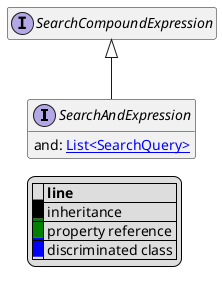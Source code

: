 @startuml

hide empty fields
hide empty methods
legend
|= |= line |
|<back:black>   </back>| inheritance |
|<back:green>   </back>| property reference |
|<back:blue>   </back>| discriminated class |
endlegend
interface SearchAndExpression [[SearchAndExpression.svg]] extends SearchCompoundExpression {
    and: [[SearchQuery.svg List<SearchQuery>]]
}
interface SearchCompoundExpression [[SearchCompoundExpression.svg]]  {
}





@enduml
